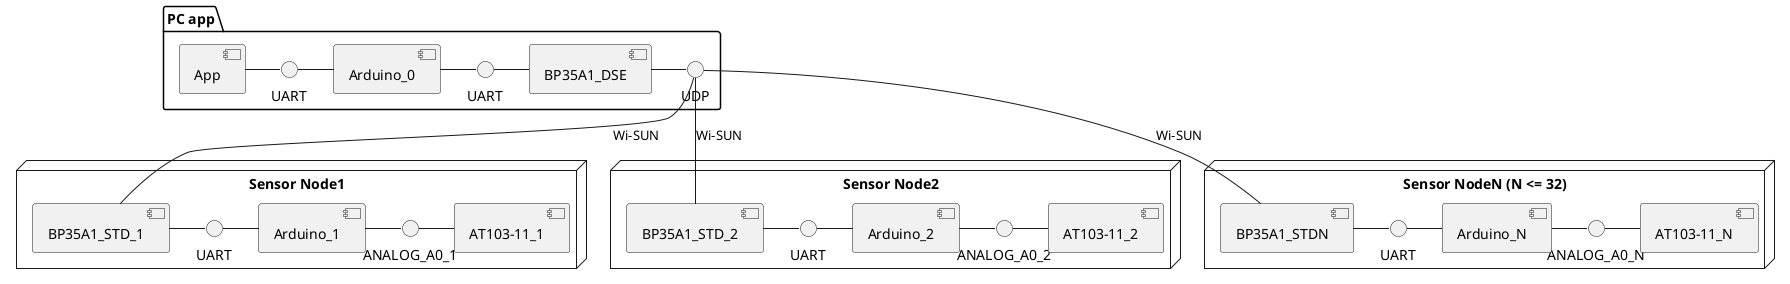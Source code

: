 @startuml



package "PC app" {
    interface "UDP" as BP35A1_UDP0
    interface "UART" as BP35A1_UART0
    interface "UART" as BP35A1_UART0_1
    BP35A1_UDP0 -left- [BP35A1_DSE]
    BP35A1_UART0_1 - [BP35A1_DSE]
    BP35A1_UART0_1 -left- [Arduino_0]
    BP35A1_UART0 - [Arduino_0]
    BP35A1_UART0 -left- [App]
}

node "Sensor Node1" {
    interface "UART" as BP35A1_UART1
    ANALOG_A0_1 - [AT103-11_1] 
    BP35A1_UART1 -left- [BP35A1_STD_1]
    BP35A1_UDP0 -down- [BP35A1_STD_1] : Wi-SUN
    BP35A1_UART1 - [Arduino_1] 
    ANALOG_A0_1 -left- [Arduino_1]
}

node "Sensor Node2" {
    interface "UART" as BP35A1_UART2
    ANALOG_A0_2 - [AT103-11_2] 
    BP35A1_UART2 -left- [BP35A1_STD_2]
    BP35A1_UDP0 -down- [BP35A1_STD_2] : Wi-SUN
    BP35A1_UART2 - [Arduino_2] 
    ANALOG_A0_2 -left- [Arduino_2]
}

node "Sensor NodeN (N <= 32)" {
    interface "UART" as BP35A1_UARTN
    ANALOG_A0_N - [AT103-11_N] 
    BP35A1_UARTN -left- [BP35A1_STDN]
    BP35A1_UDP0 -down- [BP35A1_STDN] : Wi-SUN
    BP35A1_UARTN - [Arduino_N] 
    ANALOG_A0_N -left- [Arduino_N]
}

@enduml
